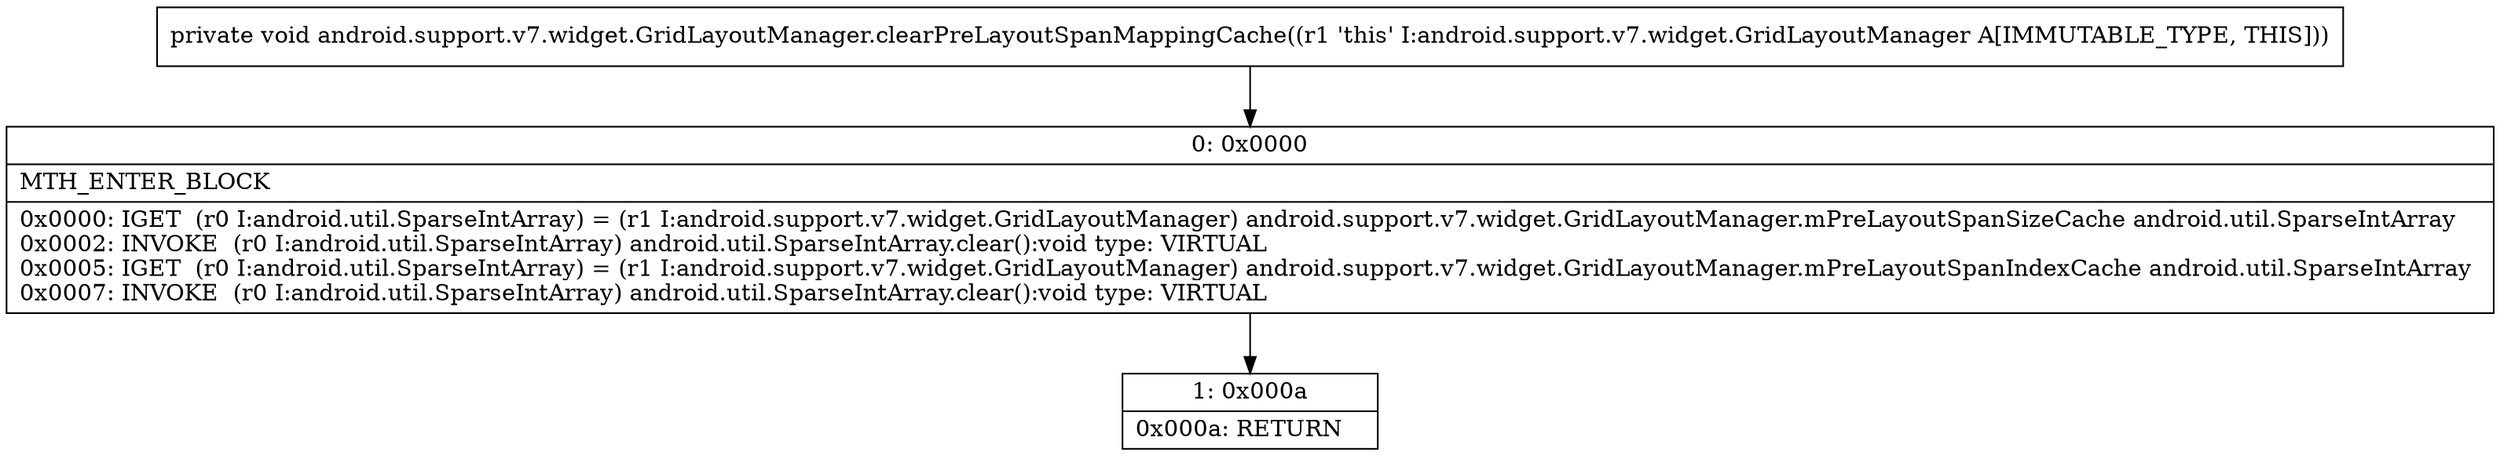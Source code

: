 digraph "CFG forandroid.support.v7.widget.GridLayoutManager.clearPreLayoutSpanMappingCache()V" {
Node_0 [shape=record,label="{0\:\ 0x0000|MTH_ENTER_BLOCK\l|0x0000: IGET  (r0 I:android.util.SparseIntArray) = (r1 I:android.support.v7.widget.GridLayoutManager) android.support.v7.widget.GridLayoutManager.mPreLayoutSpanSizeCache android.util.SparseIntArray \l0x0002: INVOKE  (r0 I:android.util.SparseIntArray) android.util.SparseIntArray.clear():void type: VIRTUAL \l0x0005: IGET  (r0 I:android.util.SparseIntArray) = (r1 I:android.support.v7.widget.GridLayoutManager) android.support.v7.widget.GridLayoutManager.mPreLayoutSpanIndexCache android.util.SparseIntArray \l0x0007: INVOKE  (r0 I:android.util.SparseIntArray) android.util.SparseIntArray.clear():void type: VIRTUAL \l}"];
Node_1 [shape=record,label="{1\:\ 0x000a|0x000a: RETURN   \l}"];
MethodNode[shape=record,label="{private void android.support.v7.widget.GridLayoutManager.clearPreLayoutSpanMappingCache((r1 'this' I:android.support.v7.widget.GridLayoutManager A[IMMUTABLE_TYPE, THIS])) }"];
MethodNode -> Node_0;
Node_0 -> Node_1;
}


